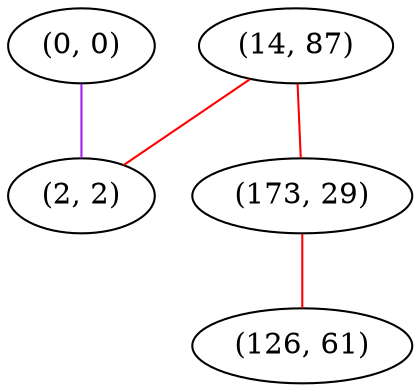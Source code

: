 graph "" {
"(0, 0)";
"(14, 87)";
"(173, 29)";
"(126, 61)";
"(2, 2)";
"(0, 0)" -- "(2, 2)"  [color=purple, key=0, weight=4];
"(14, 87)" -- "(173, 29)"  [color=red, key=0, weight=1];
"(14, 87)" -- "(2, 2)"  [color=red, key=0, weight=1];
"(173, 29)" -- "(126, 61)"  [color=red, key=0, weight=1];
}
